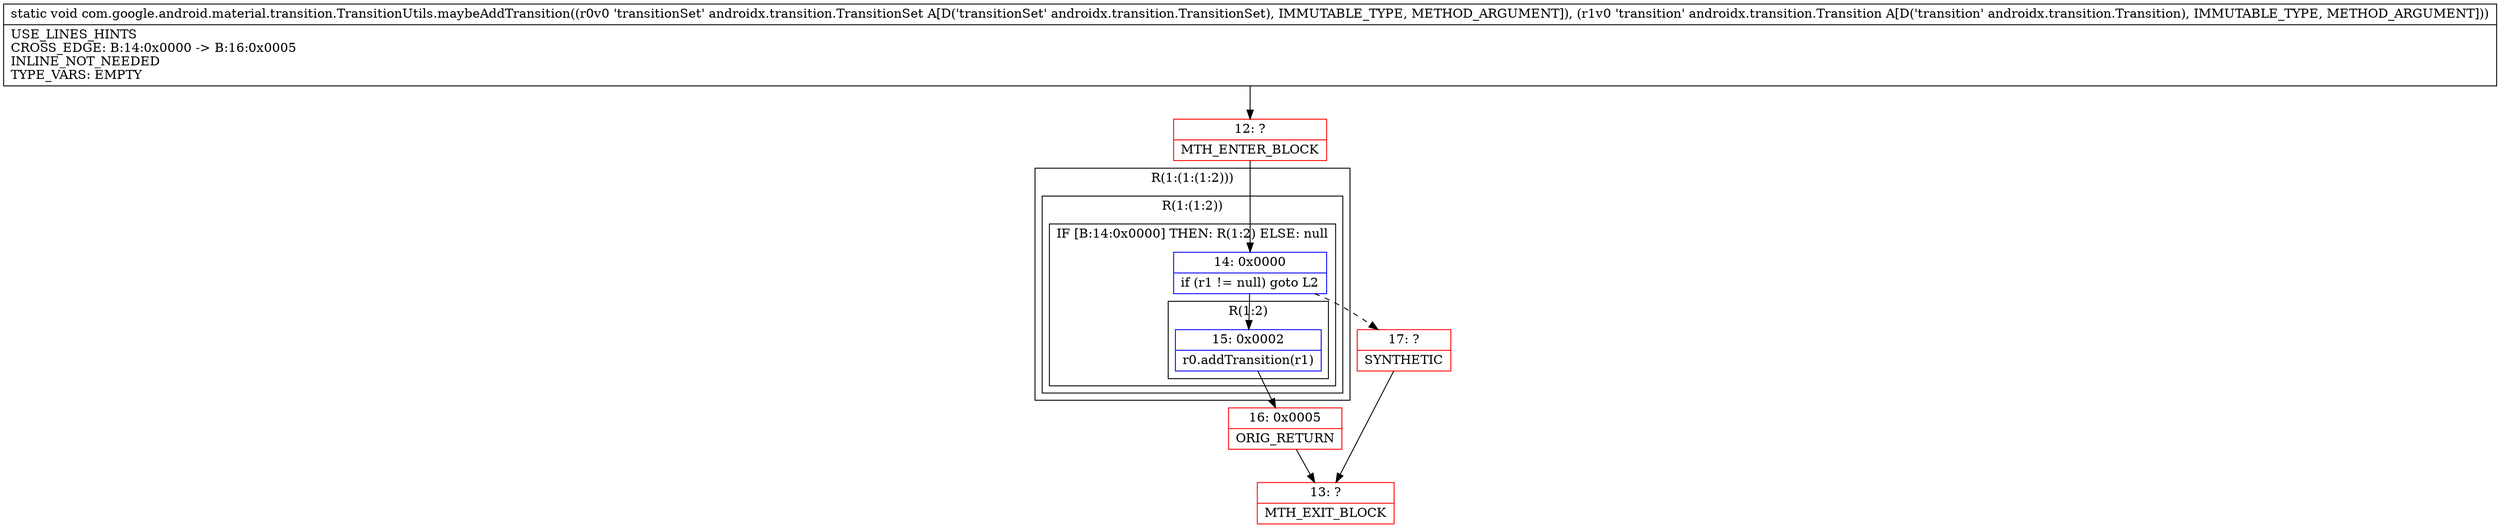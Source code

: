 digraph "CFG forcom.google.android.material.transition.TransitionUtils.maybeAddTransition(Landroidx\/transition\/TransitionSet;Landroidx\/transition\/Transition;)V" {
subgraph cluster_Region_301695623 {
label = "R(1:(1:(1:2)))";
node [shape=record,color=blue];
subgraph cluster_Region_713863404 {
label = "R(1:(1:2))";
node [shape=record,color=blue];
subgraph cluster_IfRegion_924886181 {
label = "IF [B:14:0x0000] THEN: R(1:2) ELSE: null";
node [shape=record,color=blue];
Node_14 [shape=record,label="{14\:\ 0x0000|if (r1 != null) goto L2\l}"];
subgraph cluster_Region_54261353 {
label = "R(1:2)";
node [shape=record,color=blue];
Node_15 [shape=record,label="{15\:\ 0x0002|r0.addTransition(r1)\l}"];
}
}
}
}
Node_12 [shape=record,color=red,label="{12\:\ ?|MTH_ENTER_BLOCK\l}"];
Node_16 [shape=record,color=red,label="{16\:\ 0x0005|ORIG_RETURN\l}"];
Node_13 [shape=record,color=red,label="{13\:\ ?|MTH_EXIT_BLOCK\l}"];
Node_17 [shape=record,color=red,label="{17\:\ ?|SYNTHETIC\l}"];
MethodNode[shape=record,label="{static void com.google.android.material.transition.TransitionUtils.maybeAddTransition((r0v0 'transitionSet' androidx.transition.TransitionSet A[D('transitionSet' androidx.transition.TransitionSet), IMMUTABLE_TYPE, METHOD_ARGUMENT]), (r1v0 'transition' androidx.transition.Transition A[D('transition' androidx.transition.Transition), IMMUTABLE_TYPE, METHOD_ARGUMENT]))  | USE_LINES_HINTS\lCROSS_EDGE: B:14:0x0000 \-\> B:16:0x0005\lINLINE_NOT_NEEDED\lTYPE_VARS: EMPTY\l}"];
MethodNode -> Node_12;Node_14 -> Node_15;
Node_14 -> Node_17[style=dashed];
Node_15 -> Node_16;
Node_12 -> Node_14;
Node_16 -> Node_13;
Node_17 -> Node_13;
}

